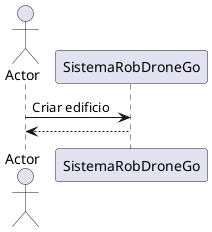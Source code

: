 @startuml
actor Actor as actor
participant SistemaRobDroneGo as srdg
actor -> srdg: Criar edificio
srdg --> actor
@enduml